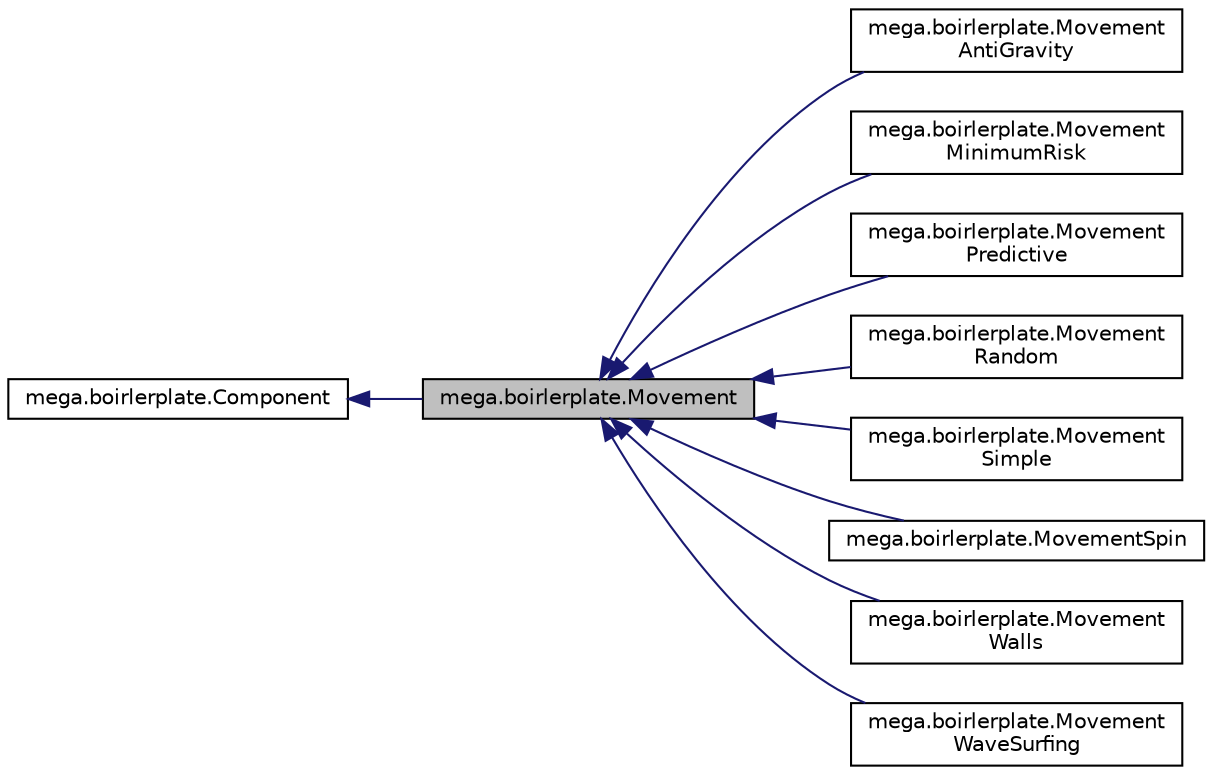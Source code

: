 digraph "mega.boirlerplate.Movement"
{
  edge [fontname="Helvetica",fontsize="10",labelfontname="Helvetica",labelfontsize="10"];
  node [fontname="Helvetica",fontsize="10",shape=record];
  rankdir="LR";
  Node0 [label="mega.boirlerplate.Movement",height=0.2,width=0.4,color="black", fillcolor="grey75", style="filled", fontcolor="black"];
  Node1 -> Node0 [dir="back",color="midnightblue",fontsize="10",style="solid",fontname="Helvetica"];
  Node1 [label="mega.boirlerplate.Component",height=0.2,width=0.4,color="black", fillcolor="white", style="filled",URL="$classmega_1_1boirlerplate_1_1_component.html"];
  Node0 -> Node2 [dir="back",color="midnightblue",fontsize="10",style="solid",fontname="Helvetica"];
  Node2 [label="mega.boirlerplate.Movement\lAntiGravity",height=0.2,width=0.4,color="black", fillcolor="white", style="filled",URL="$classmega_1_1boirlerplate_1_1_movement_anti_gravity.html"];
  Node0 -> Node3 [dir="back",color="midnightblue",fontsize="10",style="solid",fontname="Helvetica"];
  Node3 [label="mega.boirlerplate.Movement\lMinimumRisk",height=0.2,width=0.4,color="black", fillcolor="white", style="filled",URL="$classmega_1_1boirlerplate_1_1_movement_minimum_risk.html"];
  Node0 -> Node4 [dir="back",color="midnightblue",fontsize="10",style="solid",fontname="Helvetica"];
  Node4 [label="mega.boirlerplate.Movement\lPredictive",height=0.2,width=0.4,color="black", fillcolor="white", style="filled",URL="$classmega_1_1boirlerplate_1_1_movement_predictive.html"];
  Node0 -> Node5 [dir="back",color="midnightblue",fontsize="10",style="solid",fontname="Helvetica"];
  Node5 [label="mega.boirlerplate.Movement\lRandom",height=0.2,width=0.4,color="black", fillcolor="white", style="filled",URL="$classmega_1_1boirlerplate_1_1_movement_random.html"];
  Node0 -> Node6 [dir="back",color="midnightblue",fontsize="10",style="solid",fontname="Helvetica"];
  Node6 [label="mega.boirlerplate.Movement\lSimple",height=0.2,width=0.4,color="black", fillcolor="white", style="filled",URL="$classmega_1_1boirlerplate_1_1_movement_simple.html"];
  Node0 -> Node7 [dir="back",color="midnightblue",fontsize="10",style="solid",fontname="Helvetica"];
  Node7 [label="mega.boirlerplate.MovementSpin",height=0.2,width=0.4,color="black", fillcolor="white", style="filled",URL="$classmega_1_1boirlerplate_1_1_movement_spin.html"];
  Node0 -> Node8 [dir="back",color="midnightblue",fontsize="10",style="solid",fontname="Helvetica"];
  Node8 [label="mega.boirlerplate.Movement\lWalls",height=0.2,width=0.4,color="black", fillcolor="white", style="filled",URL="$classmega_1_1boirlerplate_1_1_movement_walls.html"];
  Node0 -> Node9 [dir="back",color="midnightblue",fontsize="10",style="solid",fontname="Helvetica"];
  Node9 [label="mega.boirlerplate.Movement\lWaveSurfing",height=0.2,width=0.4,color="black", fillcolor="white", style="filled",URL="$classmega_1_1boirlerplate_1_1_movement_wave_surfing.html"];
}
